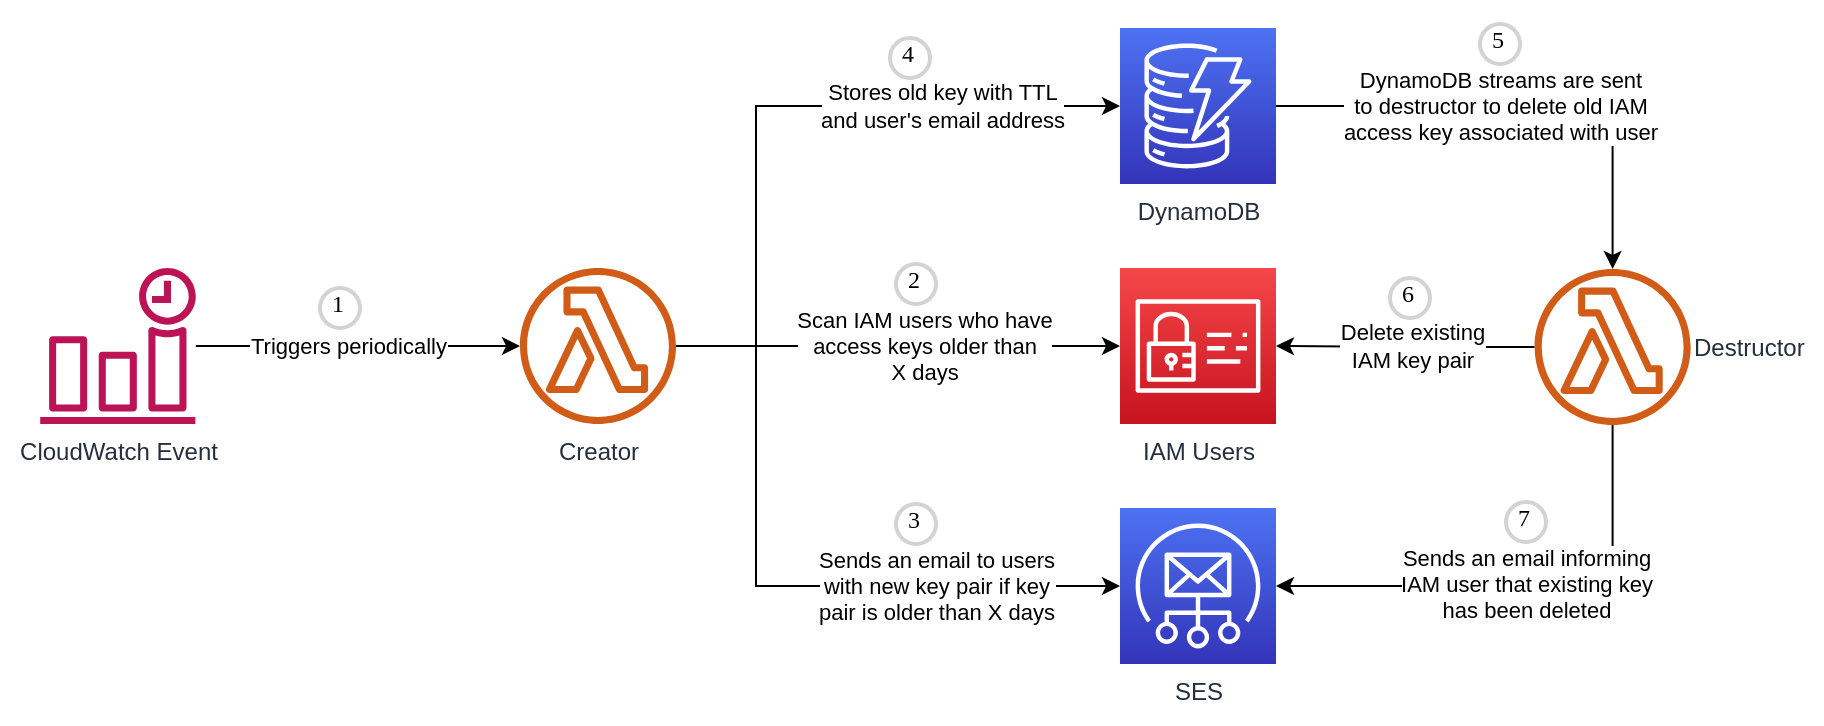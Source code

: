<mxfile version="14.4.8" type="device"><diagram id="9zp9oJUibIssuBAXWE32" name="Page-1"><mxGraphModel dx="1722" dy="828" grid="1" gridSize="10" guides="1" tooltips="1" connect="1" arrows="1" fold="1" page="1" pageScale="1" pageWidth="1169" pageHeight="827" math="0" shadow="0"><root><mxCell id="0"/><mxCell id="1" parent="0"/><mxCell id="BnlXlSoju1qgPTf3SqZH-29" value="" style="verticalLabelPosition=bottom;verticalAlign=top;html=1;shape=mxgraph.basic.rect;fillColor2=none;strokeWidth=1;size=20;indent=5;strokeColor=none;fillColor=#FFFFFF;" vertex="1" parent="1"><mxGeometry x="130" y="146" width="911" height="362" as="geometry"/></mxCell><mxCell id="BnlXlSoju1qgPTf3SqZH-2" value="CloudWatch Event" style="outlineConnect=0;fontColor=#232F3E;gradientColor=none;fillColor=#BC1356;strokeColor=none;dashed=0;verticalLabelPosition=bottom;verticalAlign=top;align=center;html=1;fontSize=12;fontStyle=0;aspect=fixed;pointerEvents=1;shape=mxgraph.aws4.event_time_based;" vertex="1" parent="1"><mxGeometry x="150" y="280" width="78" height="78" as="geometry"/></mxCell><mxCell id="BnlXlSoju1qgPTf3SqZH-8" value="SES" style="points=[[0,0,0],[0.25,0,0],[0.5,0,0],[0.75,0,0],[1,0,0],[0,1,0],[0.25,1,0],[0.5,1,0],[0.75,1,0],[1,1,0],[0,0.25,0],[0,0.5,0],[0,0.75,0],[1,0.25,0],[1,0.5,0],[1,0.75,0]];outlineConnect=0;fontColor=#232F3E;gradientColor=#4D72F3;gradientDirection=north;fillColor=#3334B9;strokeColor=#ffffff;dashed=0;verticalLabelPosition=bottom;verticalAlign=top;align=center;html=1;fontSize=12;fontStyle=0;aspect=fixed;shape=mxgraph.aws4.resourceIcon;resIcon=mxgraph.aws4.simple_email_service;" vertex="1" parent="1"><mxGeometry x="690" y="400" width="78" height="78" as="geometry"/></mxCell><mxCell id="BnlXlSoju1qgPTf3SqZH-9" value="DynamoDB" style="points=[[0,0,0],[0.25,0,0],[0.5,0,0],[0.75,0,0],[1,0,0],[0,1,0],[0.25,1,0],[0.5,1,0],[0.75,1,0],[1,1,0],[0,0.25,0],[0,0.5,0],[0,0.75,0],[1,0.25,0],[1,0.5,0],[1,0.75,0]];outlineConnect=0;fontColor=#232F3E;gradientColor=#4D72F3;gradientDirection=north;fillColor=#3334B9;strokeColor=#ffffff;dashed=0;verticalLabelPosition=bottom;verticalAlign=top;align=center;html=1;fontSize=12;fontStyle=0;aspect=fixed;shape=mxgraph.aws4.resourceIcon;resIcon=mxgraph.aws4.dynamodb;" vertex="1" parent="1"><mxGeometry x="690" y="160" width="78" height="78" as="geometry"/></mxCell><mxCell id="BnlXlSoju1qgPTf3SqZH-10" value="IAM Users" style="points=[[0,0,0],[0.25,0,0],[0.5,0,0],[0.75,0,0],[1,0,0],[0,1,0],[0.25,1,0],[0.5,1,0],[0.75,1,0],[1,1,0],[0,0.25,0],[0,0.5,0],[0,0.75,0],[1,0.25,0],[1,0.5,0],[1,0.75,0]];outlineConnect=0;fontColor=#232F3E;gradientColor=#F54749;gradientDirection=north;fillColor=#C7131F;strokeColor=#ffffff;dashed=0;verticalLabelPosition=bottom;verticalAlign=top;align=center;html=1;fontSize=12;fontStyle=0;aspect=fixed;shape=mxgraph.aws4.resourceIcon;resIcon=mxgraph.aws4.identity_and_access_management;labelPosition=center;" vertex="1" parent="1"><mxGeometry x="690" y="280" width="78" height="78" as="geometry"/></mxCell><mxCell id="BnlXlSoju1qgPTf3SqZH-14" value="" style="edgeStyle=orthogonalEdgeStyle;rounded=0;orthogonalLoop=1;jettySize=auto;html=1;" edge="1" parent="1" source="BnlXlSoju1qgPTf3SqZH-11" target="BnlXlSoju1qgPTf3SqZH-10"><mxGeometry x="129" y="148" as="geometry"/></mxCell><mxCell id="BnlXlSoju1qgPTf3SqZH-20" value="Scan IAM users who have&lt;br&gt;access keys older than&lt;br&gt;X days" style="edgeLabel;html=1;align=center;verticalAlign=middle;resizable=0;points=[];" vertex="1" connectable="0" parent="BnlXlSoju1qgPTf3SqZH-14"><mxGeometry x="-0.16" y="1" relative="1" as="geometry"><mxPoint x="31.17" y="1" as="offset"/></mxGeometry></mxCell><mxCell id="BnlXlSoju1qgPTf3SqZH-15" style="edgeStyle=orthogonalEdgeStyle;rounded=0;orthogonalLoop=1;jettySize=auto;html=1;entryX=0;entryY=0.5;entryDx=0;entryDy=0;entryPerimeter=0;" edge="1" parent="1" source="BnlXlSoju1qgPTf3SqZH-11" target="BnlXlSoju1qgPTf3SqZH-8"><mxGeometry x="129" y="148" as="geometry"><Array as="points"><mxPoint x="508" y="319"/><mxPoint x="508" y="439"/></Array></mxGeometry></mxCell><mxCell id="BnlXlSoju1qgPTf3SqZH-21" value="Sends an email to users&lt;br&gt;with new key pair if key&lt;br&gt;pair is older than X days" style="edgeLabel;html=1;align=center;verticalAlign=middle;resizable=0;points=[];" vertex="1" connectable="0" parent="BnlXlSoju1qgPTf3SqZH-15"><mxGeometry x="0.458" y="-1" relative="1" as="geometry"><mxPoint y="-1" as="offset"/></mxGeometry></mxCell><mxCell id="BnlXlSoju1qgPTf3SqZH-16" style="edgeStyle=orthogonalEdgeStyle;rounded=0;orthogonalLoop=1;jettySize=auto;html=1;entryX=0;entryY=0.5;entryDx=0;entryDy=0;entryPerimeter=0;" edge="1" parent="1" source="BnlXlSoju1qgPTf3SqZH-11" target="BnlXlSoju1qgPTf3SqZH-9"><mxGeometry x="129" y="148" as="geometry"><Array as="points"><mxPoint x="508" y="319"/><mxPoint x="508" y="199"/></Array></mxGeometry></mxCell><mxCell id="BnlXlSoju1qgPTf3SqZH-22" value="Stores old key with TTL&lt;br&gt;and user's email address" style="edgeLabel;html=1;align=center;verticalAlign=middle;resizable=0;points=[];" vertex="1" connectable="0" parent="BnlXlSoju1qgPTf3SqZH-16"><mxGeometry x="0.389" relative="1" as="geometry"><mxPoint x="15.33" as="offset"/></mxGeometry></mxCell><mxCell id="BnlXlSoju1qgPTf3SqZH-11" value="Creator" style="outlineConnect=0;fontColor=#232F3E;gradientColor=none;fillColor=#D05C17;strokeColor=none;dashed=0;verticalLabelPosition=bottom;verticalAlign=top;align=center;html=1;fontSize=12;fontStyle=0;aspect=fixed;pointerEvents=1;shape=mxgraph.aws4.lambda_function;" vertex="1" parent="1"><mxGeometry x="390" y="280" width="78" height="78" as="geometry"/></mxCell><mxCell id="BnlXlSoju1qgPTf3SqZH-13" value="" style="edgeStyle=orthogonalEdgeStyle;rounded=0;orthogonalLoop=1;jettySize=auto;html=1;" edge="1" parent="1" source="BnlXlSoju1qgPTf3SqZH-2" target="BnlXlSoju1qgPTf3SqZH-11"><mxGeometry x="129" y="148" as="geometry"/></mxCell><mxCell id="BnlXlSoju1qgPTf3SqZH-19" value="Triggers periodically" style="edgeLabel;html=1;align=center;verticalAlign=middle;resizable=0;points=[];" vertex="1" connectable="0" parent="BnlXlSoju1qgPTf3SqZH-13"><mxGeometry x="-0.518" y="-1" relative="1" as="geometry"><mxPoint x="36.9" y="-1" as="offset"/></mxGeometry></mxCell><mxCell id="BnlXlSoju1qgPTf3SqZH-23" style="edgeStyle=orthogonalEdgeStyle;rounded=0;orthogonalLoop=1;jettySize=auto;html=1;entryX=1;entryY=0.5;entryDx=0;entryDy=0;entryPerimeter=0;" edge="1" parent="1" source="BnlXlSoju1qgPTf3SqZH-12" target="BnlXlSoju1qgPTf3SqZH-8"><mxGeometry x="129" y="148" as="geometry"><Array as="points"><mxPoint x="936" y="439"/></Array></mxGeometry></mxCell><mxCell id="BnlXlSoju1qgPTf3SqZH-28" value="Sends an email informing&lt;br&gt;IAM user that existing key&lt;br&gt;has been deleted" style="edgeLabel;html=1;align=center;verticalAlign=middle;resizable=0;points=[];" vertex="1" connectable="0" parent="BnlXlSoju1qgPTf3SqZH-23"><mxGeometry x="-0.04" y="-1" relative="1" as="geometry"><mxPoint x="-4.17" as="offset"/></mxGeometry></mxCell><mxCell id="BnlXlSoju1qgPTf3SqZH-26" value="" style="edgeStyle=orthogonalEdgeStyle;rounded=0;orthogonalLoop=1;jettySize=auto;html=1;" edge="1" parent="1" source="BnlXlSoju1qgPTf3SqZH-12" target="BnlXlSoju1qgPTf3SqZH-10"><mxGeometry x="129" y="148" as="geometry"/></mxCell><mxCell id="BnlXlSoju1qgPTf3SqZH-27" value="Delete existing&lt;br&gt;IAM key pair" style="edgeLabel;html=1;align=center;verticalAlign=middle;resizable=0;points=[];" vertex="1" connectable="0" parent="BnlXlSoju1qgPTf3SqZH-26"><mxGeometry x="0.265" relative="1" as="geometry"><mxPoint x="20.17" as="offset"/></mxGeometry></mxCell><mxCell id="BnlXlSoju1qgPTf3SqZH-12" value="Destructor&amp;nbsp;" style="outlineConnect=0;fontColor=#232F3E;gradientColor=none;fillColor=#D05C17;strokeColor=none;dashed=0;verticalLabelPosition=middle;verticalAlign=middle;align=left;html=1;fontSize=12;fontStyle=0;aspect=fixed;pointerEvents=1;shape=mxgraph.aws4.lambda_function;labelPosition=right;" vertex="1" parent="1"><mxGeometry x="897.33" y="280.5" width="78" height="78" as="geometry"/></mxCell><mxCell id="BnlXlSoju1qgPTf3SqZH-17" style="edgeStyle=orthogonalEdgeStyle;rounded=0;orthogonalLoop=1;jettySize=auto;html=1;" edge="1" parent="1" source="BnlXlSoju1qgPTf3SqZH-9" target="BnlXlSoju1qgPTf3SqZH-12"><mxGeometry x="129" y="148" as="geometry"/></mxCell><mxCell id="BnlXlSoju1qgPTf3SqZH-25" value="DynamoDB streams are sent&lt;br&gt;to destructor to delete old IAM&lt;br&gt;access key associated with user" style="edgeLabel;html=1;align=center;verticalAlign=middle;resizable=0;points=[];" vertex="1" connectable="0" parent="BnlXlSoju1qgPTf3SqZH-17"><mxGeometry x="-0.294" y="1" relative="1" as="geometry"><mxPoint x="23.67" y="1" as="offset"/></mxGeometry></mxCell><mxCell id="BnlXlSoju1qgPTf3SqZH-32" value="1" style="ellipse;whiteSpace=wrap;html=1;aspect=fixed;strokeWidth=2;fontFamily=Tahoma;spacingBottom=4;spacingRight=2;strokeColor=#d3d3d3;labelBackgroundColor=none;fillColor=#FFFFFF;" vertex="1" parent="1"><mxGeometry x="290" y="290" width="20" height="20" as="geometry"/></mxCell><mxCell id="BnlXlSoju1qgPTf3SqZH-33" value="2" style="ellipse;whiteSpace=wrap;html=1;aspect=fixed;strokeWidth=2;fontFamily=Tahoma;spacingBottom=4;spacingRight=2;strokeColor=#d3d3d3;labelBackgroundColor=none;fillColor=#FFFFFF;" vertex="1" parent="1"><mxGeometry x="578" y="278" width="20" height="20" as="geometry"/></mxCell><mxCell id="BnlXlSoju1qgPTf3SqZH-34" value="3" style="ellipse;whiteSpace=wrap;html=1;aspect=fixed;strokeWidth=2;fontFamily=Tahoma;spacingBottom=4;spacingRight=2;strokeColor=#d3d3d3;labelBackgroundColor=none;fillColor=#FFFFFF;" vertex="1" parent="1"><mxGeometry x="578" y="398" width="20" height="20" as="geometry"/></mxCell><mxCell id="BnlXlSoju1qgPTf3SqZH-35" value="4" style="ellipse;whiteSpace=wrap;html=1;aspect=fixed;strokeWidth=2;fontFamily=Tahoma;spacingBottom=4;spacingRight=2;strokeColor=#d3d3d3;labelBackgroundColor=none;fillColor=#FFFFFF;" vertex="1" parent="1"><mxGeometry x="575" y="165" width="20" height="20" as="geometry"/></mxCell><mxCell id="BnlXlSoju1qgPTf3SqZH-36" value="5" style="ellipse;whiteSpace=wrap;html=1;aspect=fixed;strokeWidth=2;fontFamily=Tahoma;spacingBottom=4;spacingRight=2;strokeColor=#d3d3d3;labelBackgroundColor=none;fillColor=#FFFFFF;" vertex="1" parent="1"><mxGeometry x="870" y="158" width="20" height="20" as="geometry"/></mxCell><mxCell id="BnlXlSoju1qgPTf3SqZH-37" value="6" style="ellipse;whiteSpace=wrap;html=1;aspect=fixed;strokeWidth=2;fontFamily=Tahoma;spacingBottom=4;spacingRight=2;strokeColor=#d3d3d3;labelBackgroundColor=none;fillColor=#FFFFFF;" vertex="1" parent="1"><mxGeometry x="825" y="285" width="20" height="20" as="geometry"/></mxCell><mxCell id="BnlXlSoju1qgPTf3SqZH-38" value="7" style="ellipse;whiteSpace=wrap;html=1;aspect=fixed;strokeWidth=2;fontFamily=Tahoma;spacingBottom=4;spacingRight=2;strokeColor=#d3d3d3;labelBackgroundColor=none;fillColor=#FFFFFF;" vertex="1" parent="1"><mxGeometry x="883" y="397" width="20" height="20" as="geometry"/></mxCell></root></mxGraphModel></diagram></mxfile>
